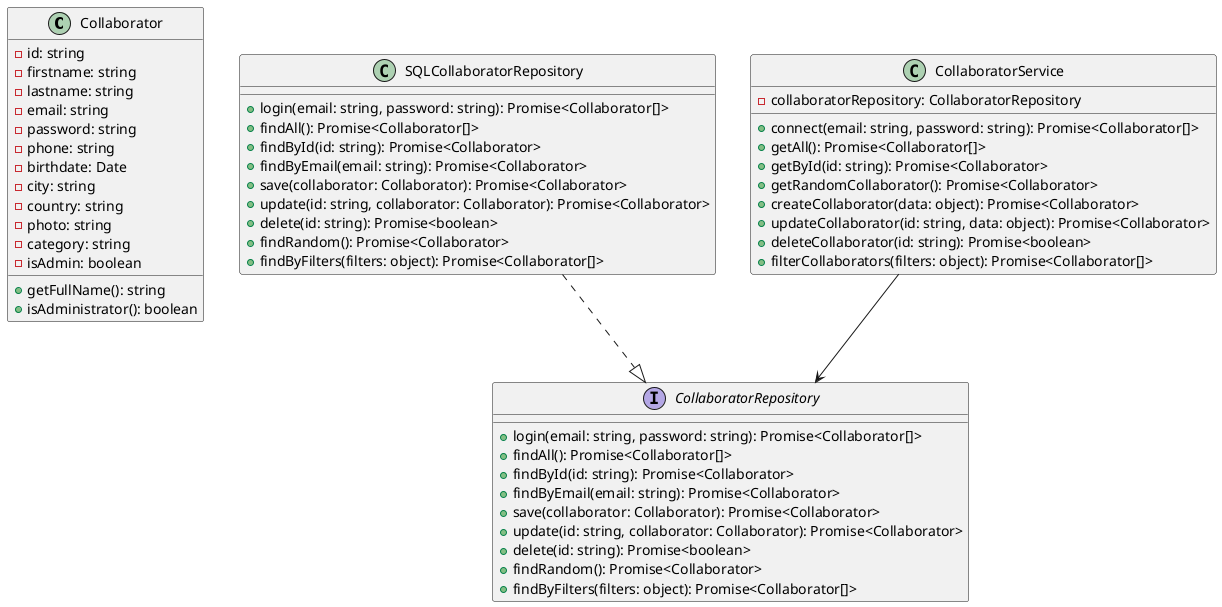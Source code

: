 @startuml
class Collaborator {
  -id: string
  -firstname: string
  -lastname: string
  -email: string
  -password: string
  -phone: string
  -birthdate: Date
  -city: string
  -country: string
  -photo: string
  -category: string
  -isAdmin: boolean
  +getFullName(): string
  +isAdministrator(): boolean
}

interface CollaboratorRepository {
  +login(email: string, password: string): Promise<Collaborator[]>
  +findAll(): Promise<Collaborator[]>
  +findById(id: string): Promise<Collaborator>
  +findByEmail(email: string): Promise<Collaborator>
  +save(collaborator: Collaborator): Promise<Collaborator>
  +update(id: string, collaborator: Collaborator): Promise<Collaborator>
  +delete(id: string): Promise<boolean>
  +findRandom(): Promise<Collaborator>
  +findByFilters(filters: object): Promise<Collaborator[]>
}

class SQLCollaboratorRepository {
  +login(email: string, password: string): Promise<Collaborator[]>
  +findAll(): Promise<Collaborator[]>
  +findById(id: string): Promise<Collaborator>
  +findByEmail(email: string): Promise<Collaborator>
  +save(collaborator: Collaborator): Promise<Collaborator>
  +update(id: string, collaborator: Collaborator): Promise<Collaborator>
  +delete(id: string): Promise<boolean>
  +findRandom(): Promise<Collaborator>
  +findByFilters(filters: object): Promise<Collaborator[]>
}

class CollaboratorService {
  -collaboratorRepository: CollaboratorRepository
  +connect(email: string, password: string): Promise<Collaborator[]>
  +getAll(): Promise<Collaborator[]>
  +getById(id: string): Promise<Collaborator>
  +getRandomCollaborator(): Promise<Collaborator>
  +createCollaborator(data: object): Promise<Collaborator>
  +updateCollaborator(id: string, data: object): Promise<Collaborator>
  +deleteCollaborator(id: string): Promise<boolean>
  +filterCollaborators(filters: object): Promise<Collaborator[]>
}

CollaboratorService --> CollaboratorRepository
SQLCollaboratorRepository ..|> CollaboratorRepository
@enduml